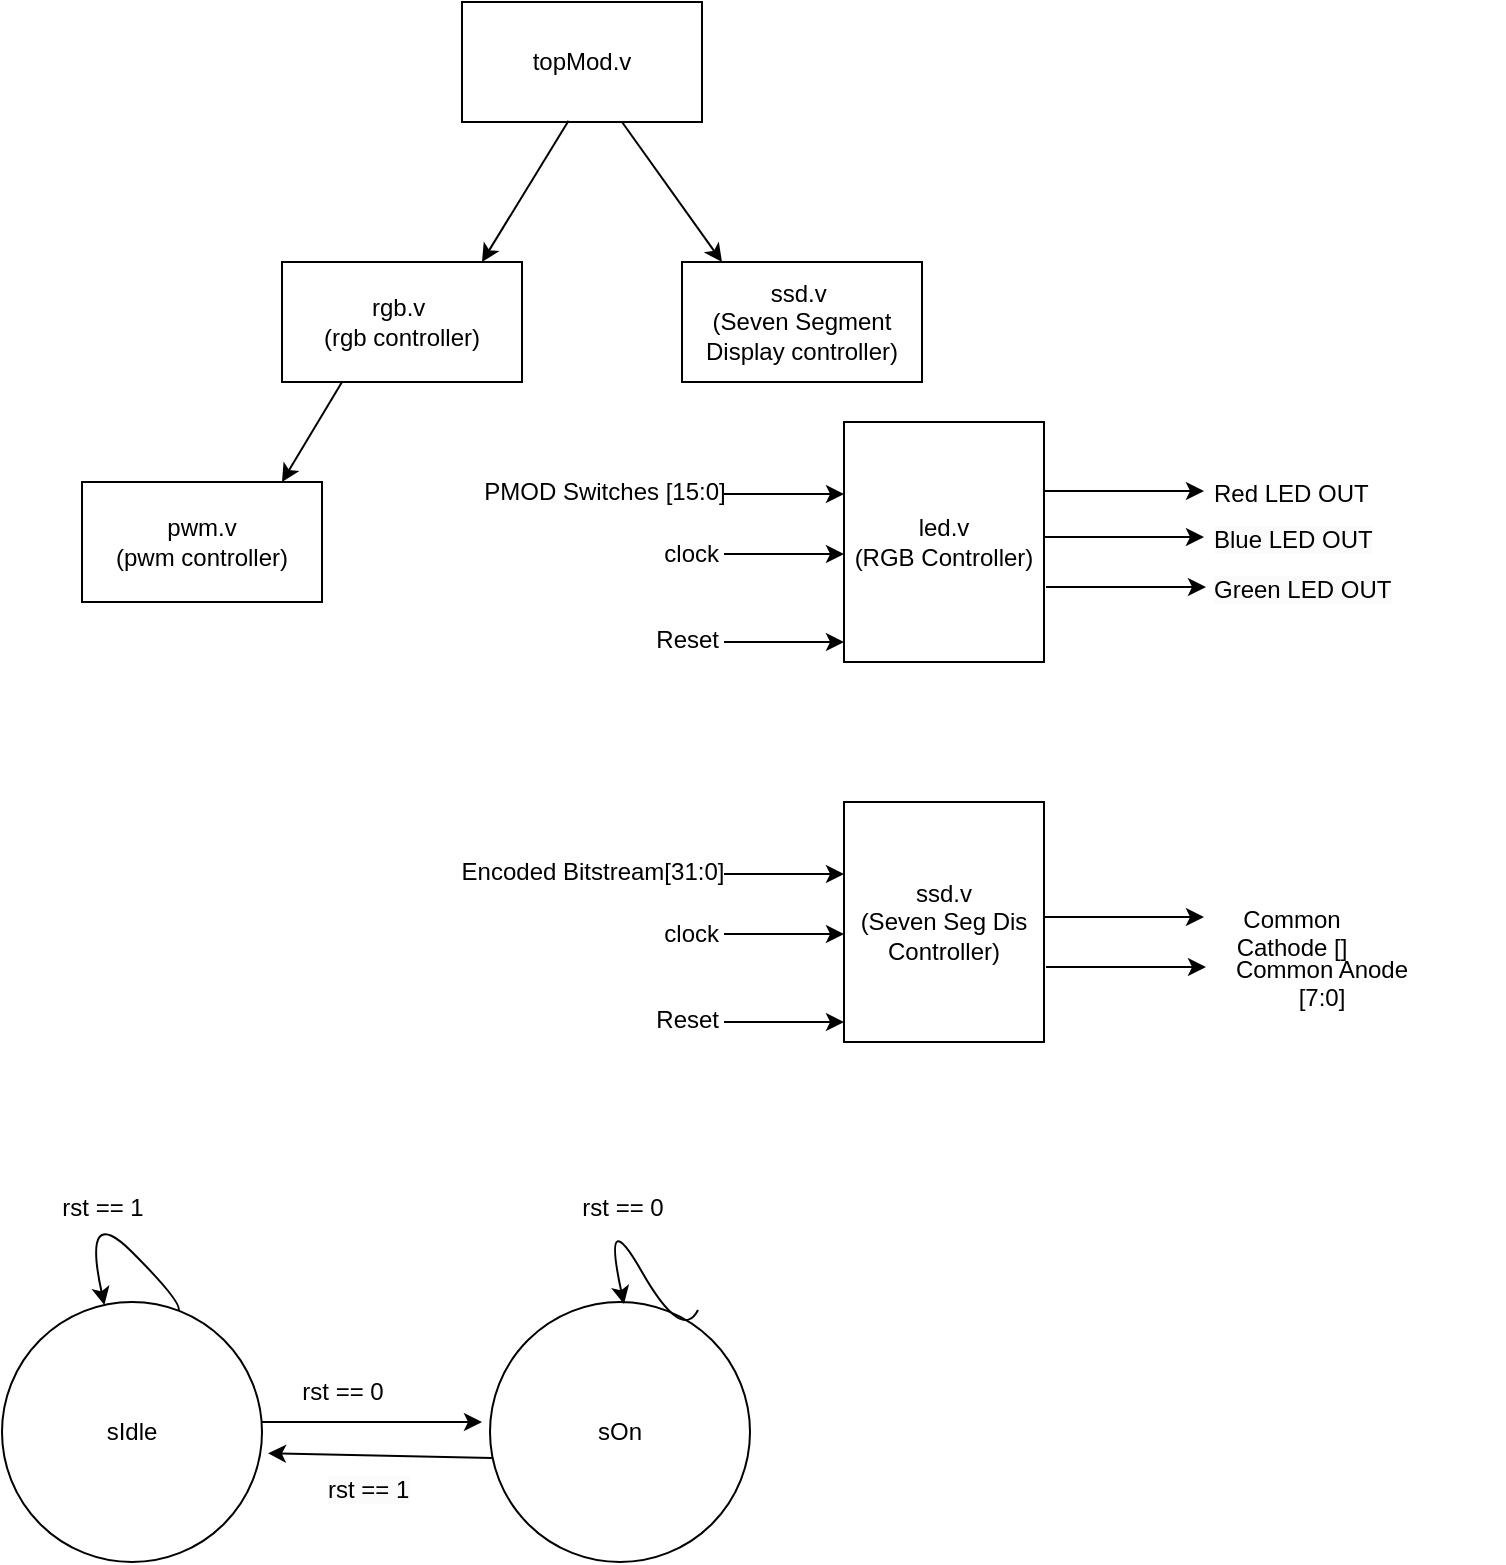 <mxfile version="26.0.11">
  <diagram name="Page-1" id="J0uXixkzDRPkkf9AO-P7">
    <mxGraphModel dx="1034" dy="446" grid="1" gridSize="10" guides="1" tooltips="1" connect="1" arrows="1" fold="1" page="1" pageScale="1" pageWidth="850" pageHeight="1100" math="0" shadow="0">
      <root>
        <mxCell id="0" />
        <mxCell id="1" parent="0" />
        <mxCell id="CFqAQDUVSycDejMYVYhO-1" value="topMod.v" style="rounded=0;whiteSpace=wrap;html=1;" vertex="1" parent="1">
          <mxGeometry x="320" y="80" width="120" height="60" as="geometry" />
        </mxCell>
        <mxCell id="CFqAQDUVSycDejMYVYhO-2" value="" style="endArrow=classic;html=1;rounded=0;" edge="1" parent="1">
          <mxGeometry width="50" height="50" relative="1" as="geometry">
            <mxPoint x="400" y="140" as="sourcePoint" />
            <mxPoint x="450" y="210" as="targetPoint" />
          </mxGeometry>
        </mxCell>
        <mxCell id="CFqAQDUVSycDejMYVYhO-3" value="" style="endArrow=classic;html=1;rounded=0;exitX=0.444;exitY=0.989;exitDx=0;exitDy=0;exitPerimeter=0;" edge="1" parent="1" source="CFqAQDUVSycDejMYVYhO-1">
          <mxGeometry width="50" height="50" relative="1" as="geometry">
            <mxPoint x="407" y="153" as="sourcePoint" />
            <mxPoint x="330" y="210" as="targetPoint" />
          </mxGeometry>
        </mxCell>
        <mxCell id="CFqAQDUVSycDejMYVYhO-4" value="rgb.v&amp;nbsp;&lt;div&gt;(rgb controller)&lt;/div&gt;" style="rounded=0;whiteSpace=wrap;html=1;" vertex="1" parent="1">
          <mxGeometry x="230" y="210" width="120" height="60" as="geometry" />
        </mxCell>
        <mxCell id="CFqAQDUVSycDejMYVYhO-5" value="ssd.v&amp;nbsp;&lt;div&gt;(Seven Segment Display controller)&lt;/div&gt;" style="rounded=0;whiteSpace=wrap;html=1;" vertex="1" parent="1">
          <mxGeometry x="430" y="210" width="120" height="60" as="geometry" />
        </mxCell>
        <mxCell id="CFqAQDUVSycDejMYVYhO-7" value="" style="endArrow=classic;html=1;rounded=0;exitX=0.75;exitY=1;exitDx=0;exitDy=0;" edge="1" parent="1">
          <mxGeometry width="50" height="50" relative="1" as="geometry">
            <mxPoint x="260" y="270" as="sourcePoint" />
            <mxPoint x="230" y="320" as="targetPoint" />
          </mxGeometry>
        </mxCell>
        <mxCell id="CFqAQDUVSycDejMYVYhO-8" value="pwm.v&lt;div&gt;(pwm controller)&lt;/div&gt;" style="rounded=0;whiteSpace=wrap;html=1;" vertex="1" parent="1">
          <mxGeometry x="130" y="320" width="120" height="60" as="geometry" />
        </mxCell>
        <mxCell id="CFqAQDUVSycDejMYVYhO-16" value="led.v&lt;div&gt;(RGB Controller)&lt;/div&gt;" style="rounded=0;whiteSpace=wrap;html=1;direction=south;" vertex="1" parent="1">
          <mxGeometry x="511" y="290" width="100" height="120" as="geometry" />
        </mxCell>
        <mxCell id="CFqAQDUVSycDejMYVYhO-17" value="" style="endArrow=classic;html=1;rounded=0;" edge="1" parent="1">
          <mxGeometry width="50" height="50" relative="1" as="geometry">
            <mxPoint x="451" y="326" as="sourcePoint" />
            <mxPoint x="511" y="326" as="targetPoint" />
          </mxGeometry>
        </mxCell>
        <mxCell id="CFqAQDUVSycDejMYVYhO-18" value="" style="endArrow=classic;html=1;rounded=0;" edge="1" parent="1">
          <mxGeometry width="50" height="50" relative="1" as="geometry">
            <mxPoint x="451" y="356" as="sourcePoint" />
            <mxPoint x="511" y="356" as="targetPoint" />
          </mxGeometry>
        </mxCell>
        <mxCell id="CFqAQDUVSycDejMYVYhO-19" value="" style="endArrow=classic;html=1;rounded=0;" edge="1" parent="1">
          <mxGeometry width="50" height="50" relative="1" as="geometry">
            <mxPoint x="451" y="400" as="sourcePoint" />
            <mxPoint x="511" y="400" as="targetPoint" />
          </mxGeometry>
        </mxCell>
        <mxCell id="CFqAQDUVSycDejMYVYhO-20" value="PMOD Switches [15:0]" style="text;html=1;align=center;verticalAlign=middle;resizable=0;points=[];autosize=1;strokeColor=none;fillColor=none;" vertex="1" parent="1">
          <mxGeometry x="321" y="310" width="140" height="30" as="geometry" />
        </mxCell>
        <mxCell id="CFqAQDUVSycDejMYVYhO-21" value="clock&amp;nbsp;" style="text;html=1;align=center;verticalAlign=middle;resizable=0;points=[];autosize=1;strokeColor=none;fillColor=none;" vertex="1" parent="1">
          <mxGeometry x="411" y="341" width="50" height="30" as="geometry" />
        </mxCell>
        <mxCell id="CFqAQDUVSycDejMYVYhO-25" value="Reset&amp;nbsp;" style="text;html=1;align=center;verticalAlign=middle;resizable=0;points=[];autosize=1;strokeColor=none;fillColor=none;" vertex="1" parent="1">
          <mxGeometry x="404" y="384" width="60" height="30" as="geometry" />
        </mxCell>
        <mxCell id="CFqAQDUVSycDejMYVYhO-26" value="" style="endArrow=classic;html=1;rounded=0;" edge="1" parent="1">
          <mxGeometry width="50" height="50" relative="1" as="geometry">
            <mxPoint x="611" y="324.5" as="sourcePoint" />
            <mxPoint x="691" y="324.5" as="targetPoint" />
          </mxGeometry>
        </mxCell>
        <mxCell id="CFqAQDUVSycDejMYVYhO-27" value="" style="endArrow=classic;html=1;rounded=0;" edge="1" parent="1">
          <mxGeometry width="50" height="50" relative="1" as="geometry">
            <mxPoint x="611" y="347.5" as="sourcePoint" />
            <mxPoint x="691" y="347.5" as="targetPoint" />
          </mxGeometry>
        </mxCell>
        <mxCell id="CFqAQDUVSycDejMYVYhO-28" value="" style="endArrow=classic;html=1;rounded=0;" edge="1" parent="1">
          <mxGeometry width="50" height="50" relative="1" as="geometry">
            <mxPoint x="612" y="372.5" as="sourcePoint" />
            <mxPoint x="692" y="372.5" as="targetPoint" />
          </mxGeometry>
        </mxCell>
        <mxCell id="CFqAQDUVSycDejMYVYhO-29" value="&lt;div style=&quot;text-align: center;&quot;&gt;&lt;span style=&quot;background-color: transparent; color: light-dark(rgb(0, 0, 0), rgb(255, 255, 255)); text-wrap-mode: nowrap;&quot;&gt;Red LED&amp;nbsp;&lt;/span&gt;&lt;span style=&quot;text-wrap-mode: nowrap; background-color: transparent; color: light-dark(rgb(0, 0, 0), rgb(255, 255, 255));&quot;&gt;OUT&lt;/span&gt;&lt;/div&gt;" style="text;whiteSpace=wrap;html=1;" vertex="1" parent="1">
          <mxGeometry x="694" y="312" width="147" height="28" as="geometry" />
        </mxCell>
        <mxCell id="CFqAQDUVSycDejMYVYhO-30" value="&lt;span style=&quot;color: rgb(0, 0, 0); font-family: Helvetica; font-size: 12px; font-style: normal; font-variant-ligatures: normal; font-variant-caps: normal; font-weight: 400; letter-spacing: normal; orphans: 2; text-align: center; text-indent: 0px; text-transform: none; widows: 2; word-spacing: 0px; -webkit-text-stroke-width: 0px; white-space: nowrap; background-color: rgb(251, 251, 251); text-decoration-thickness: initial; text-decoration-style: initial; text-decoration-color: initial; float: none; display: inline !important;&quot;&gt;Blue LED OUT&lt;/span&gt;" style="text;whiteSpace=wrap;html=1;" vertex="1" parent="1">
          <mxGeometry x="694" y="335" width="80" height="40" as="geometry" />
        </mxCell>
        <mxCell id="CFqAQDUVSycDejMYVYhO-31" value="&lt;span style=&quot;color: rgb(0, 0, 0); font-family: Helvetica; font-size: 12px; font-style: normal; font-variant-ligatures: normal; font-variant-caps: normal; font-weight: 400; letter-spacing: normal; orphans: 2; text-align: center; text-indent: 0px; text-transform: none; widows: 2; word-spacing: 0px; -webkit-text-stroke-width: 0px; white-space: nowrap; background-color: rgb(251, 251, 251); text-decoration-thickness: initial; text-decoration-style: initial; text-decoration-color: initial; float: none; display: inline !important;&quot;&gt;Green LED OUT&lt;/span&gt;" style="text;whiteSpace=wrap;html=1;" vertex="1" parent="1">
          <mxGeometry x="694" y="360" width="110" height="40" as="geometry" />
        </mxCell>
        <mxCell id="CFqAQDUVSycDejMYVYhO-32" value="ssd.v&lt;div&gt;(Seven Seg Dis Controller)&lt;/div&gt;" style="rounded=0;whiteSpace=wrap;html=1;direction=south;" vertex="1" parent="1">
          <mxGeometry x="511" y="480" width="100" height="120" as="geometry" />
        </mxCell>
        <mxCell id="CFqAQDUVSycDejMYVYhO-33" value="" style="endArrow=classic;html=1;rounded=0;" edge="1" parent="1">
          <mxGeometry width="50" height="50" relative="1" as="geometry">
            <mxPoint x="451" y="516" as="sourcePoint" />
            <mxPoint x="511" y="516" as="targetPoint" />
          </mxGeometry>
        </mxCell>
        <mxCell id="CFqAQDUVSycDejMYVYhO-34" value="" style="endArrow=classic;html=1;rounded=0;" edge="1" parent="1">
          <mxGeometry width="50" height="50" relative="1" as="geometry">
            <mxPoint x="451" y="546" as="sourcePoint" />
            <mxPoint x="511" y="546" as="targetPoint" />
          </mxGeometry>
        </mxCell>
        <mxCell id="CFqAQDUVSycDejMYVYhO-35" value="" style="endArrow=classic;html=1;rounded=0;" edge="1" parent="1">
          <mxGeometry width="50" height="50" relative="1" as="geometry">
            <mxPoint x="451" y="590" as="sourcePoint" />
            <mxPoint x="511" y="590" as="targetPoint" />
          </mxGeometry>
        </mxCell>
        <mxCell id="CFqAQDUVSycDejMYVYhO-36" value="Encoded Bitstream[31:0]" style="text;html=1;align=center;verticalAlign=middle;resizable=0;points=[];autosize=1;strokeColor=none;fillColor=none;" vertex="1" parent="1">
          <mxGeometry x="310" y="500" width="150" height="30" as="geometry" />
        </mxCell>
        <mxCell id="CFqAQDUVSycDejMYVYhO-37" value="clock&amp;nbsp;" style="text;html=1;align=center;verticalAlign=middle;resizable=0;points=[];autosize=1;strokeColor=none;fillColor=none;" vertex="1" parent="1">
          <mxGeometry x="411" y="531" width="50" height="30" as="geometry" />
        </mxCell>
        <mxCell id="CFqAQDUVSycDejMYVYhO-38" value="Reset&amp;nbsp;" style="text;html=1;align=center;verticalAlign=middle;resizable=0;points=[];autosize=1;strokeColor=none;fillColor=none;" vertex="1" parent="1">
          <mxGeometry x="404" y="574" width="60" height="30" as="geometry" />
        </mxCell>
        <mxCell id="CFqAQDUVSycDejMYVYhO-40" value="" style="endArrow=classic;html=1;rounded=0;" edge="1" parent="1">
          <mxGeometry width="50" height="50" relative="1" as="geometry">
            <mxPoint x="611" y="537.5" as="sourcePoint" />
            <mxPoint x="691" y="537.5" as="targetPoint" />
          </mxGeometry>
        </mxCell>
        <mxCell id="CFqAQDUVSycDejMYVYhO-41" value="" style="endArrow=classic;html=1;rounded=0;" edge="1" parent="1">
          <mxGeometry width="50" height="50" relative="1" as="geometry">
            <mxPoint x="612" y="562.5" as="sourcePoint" />
            <mxPoint x="692" y="562.5" as="targetPoint" />
          </mxGeometry>
        </mxCell>
        <mxCell id="CFqAQDUVSycDejMYVYhO-43" value="&lt;div style=&quot;text-align: center;&quot;&gt;&lt;span style=&quot;background-color: transparent; color: light-dark(rgb(0, 0, 0), rgb(255, 255, 255)); text-wrap-mode: nowrap;&quot;&gt;Common Cathode []&lt;/span&gt;&lt;/div&gt;" style="text;whiteSpace=wrap;html=1;" vertex="1" parent="1">
          <mxGeometry x="694" y="525" width="80" height="40" as="geometry" />
        </mxCell>
        <mxCell id="CFqAQDUVSycDejMYVYhO-44" value="&lt;div style=&quot;text-align: center;&quot;&gt;&lt;span style=&quot;text-wrap-mode: nowrap;&quot;&gt;Common Anode [7:0]&lt;/span&gt;&lt;/div&gt;" style="text;whiteSpace=wrap;html=1;" vertex="1" parent="1">
          <mxGeometry x="694" y="550" width="110" height="40" as="geometry" />
        </mxCell>
        <mxCell id="CFqAQDUVSycDejMYVYhO-45" value="sIdle" style="ellipse;whiteSpace=wrap;html=1;aspect=fixed;" vertex="1" parent="1">
          <mxGeometry x="90" y="730" width="130" height="130" as="geometry" />
        </mxCell>
        <mxCell id="CFqAQDUVSycDejMYVYhO-46" value="" style="endArrow=classic;html=1;rounded=0;" edge="1" parent="1">
          <mxGeometry width="50" height="50" relative="1" as="geometry">
            <mxPoint x="220" y="790" as="sourcePoint" />
            <mxPoint x="330" y="790" as="targetPoint" />
          </mxGeometry>
        </mxCell>
        <mxCell id="CFqAQDUVSycDejMYVYhO-47" value="" style="curved=1;endArrow=classic;html=1;rounded=0;" edge="1" parent="1" source="CFqAQDUVSycDejMYVYhO-45" target="CFqAQDUVSycDejMYVYhO-45">
          <mxGeometry width="50" height="50" relative="1" as="geometry">
            <mxPoint x="130" y="730" as="sourcePoint" />
            <mxPoint x="180" y="680" as="targetPoint" />
            <Array as="points">
              <mxPoint x="180" y="730" />
              <mxPoint x="130" y="680" />
            </Array>
          </mxGeometry>
        </mxCell>
        <mxCell id="CFqAQDUVSycDejMYVYhO-48" value="rst == 1" style="text;html=1;align=center;verticalAlign=middle;resizable=0;points=[];autosize=1;strokeColor=none;fillColor=none;" vertex="1" parent="1">
          <mxGeometry x="110" y="668" width="60" height="30" as="geometry" />
        </mxCell>
        <mxCell id="CFqAQDUVSycDejMYVYhO-52" value="rst == 0" style="text;html=1;align=center;verticalAlign=middle;resizable=0;points=[];autosize=1;strokeColor=none;fillColor=none;" vertex="1" parent="1">
          <mxGeometry x="230" y="760" width="60" height="30" as="geometry" />
        </mxCell>
        <mxCell id="CFqAQDUVSycDejMYVYhO-53" value="sOn" style="ellipse;whiteSpace=wrap;html=1;aspect=fixed;" vertex="1" parent="1">
          <mxGeometry x="334" y="730" width="130" height="130" as="geometry" />
        </mxCell>
        <mxCell id="CFqAQDUVSycDejMYVYhO-54" value="" style="endArrow=classic;html=1;rounded=0;exitX=0.008;exitY=0.6;exitDx=0;exitDy=0;exitPerimeter=0;entryX=1.023;entryY=0.582;entryDx=0;entryDy=0;entryPerimeter=0;" edge="1" parent="1" source="CFqAQDUVSycDejMYVYhO-53" target="CFqAQDUVSycDejMYVYhO-45">
          <mxGeometry width="50" height="50" relative="1" as="geometry">
            <mxPoint x="250" y="900" as="sourcePoint" />
            <mxPoint x="300" y="850" as="targetPoint" />
          </mxGeometry>
        </mxCell>
        <mxCell id="CFqAQDUVSycDejMYVYhO-55" value="&lt;span style=&quot;color: rgb(0, 0, 0); font-family: Helvetica; font-size: 12px; font-style: normal; font-variant-ligatures: normal; font-variant-caps: normal; font-weight: 400; letter-spacing: normal; orphans: 2; text-align: center; text-indent: 0px; text-transform: none; widows: 2; word-spacing: 0px; -webkit-text-stroke-width: 0px; white-space: nowrap; background-color: rgb(251, 251, 251); text-decoration-thickness: initial; text-decoration-style: initial; text-decoration-color: initial; display: inline !important; float: none;&quot;&gt;rst == 1&lt;/span&gt;" style="text;whiteSpace=wrap;html=1;" vertex="1" parent="1">
          <mxGeometry x="251" y="810" width="70" height="40" as="geometry" />
        </mxCell>
        <mxCell id="CFqAQDUVSycDejMYVYhO-56" value="" style="curved=1;endArrow=classic;html=1;rounded=0;" edge="1" parent="1">
          <mxGeometry width="50" height="50" relative="1" as="geometry">
            <mxPoint x="438" y="734" as="sourcePoint" />
            <mxPoint x="401" y="731" as="targetPoint" />
            <Array as="points">
              <mxPoint x="430" y="750" />
              <mxPoint x="390" y="680" />
            </Array>
          </mxGeometry>
        </mxCell>
        <mxCell id="CFqAQDUVSycDejMYVYhO-57" value="rst == 0" style="text;html=1;align=center;verticalAlign=middle;resizable=0;points=[];autosize=1;strokeColor=none;fillColor=none;" vertex="1" parent="1">
          <mxGeometry x="370" y="668" width="60" height="30" as="geometry" />
        </mxCell>
      </root>
    </mxGraphModel>
  </diagram>
</mxfile>
